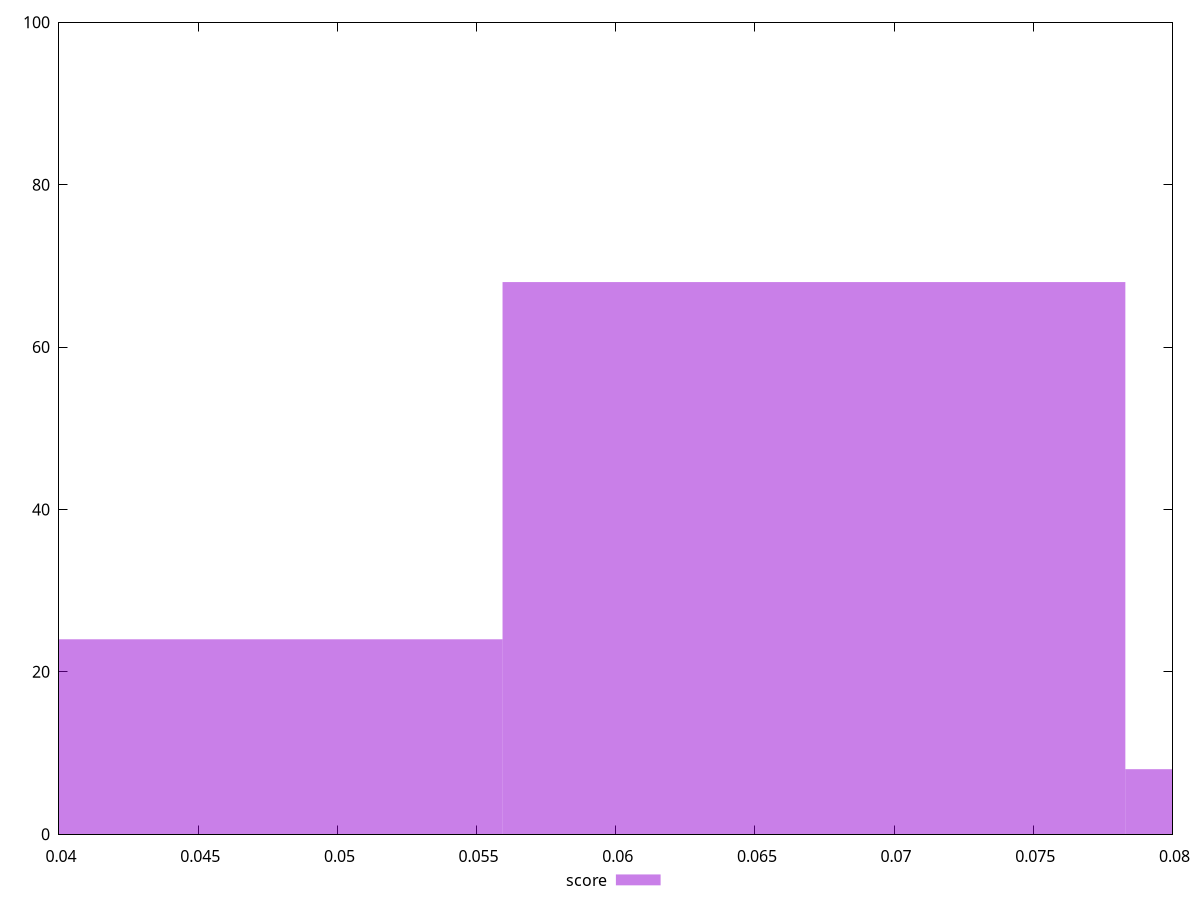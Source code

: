 reset

$score <<EOF
0.08949290569217705 8
0.06711967926913279 68
0.044746452846088525 24
EOF

set key outside below
set boxwidth 0.022373226423044262
set xrange [0.04:0.08]
set yrange [0:100]
set trange [0:100]
set style fill transparent solid 0.5 noborder
set terminal svg size 640, 490 enhanced background rgb 'white'
set output "reports/report_00027_2021-02-24T12-40-31.850Z/interactive/samples/astro/score/histogram.svg"

plot $score title "score" with boxes

reset
